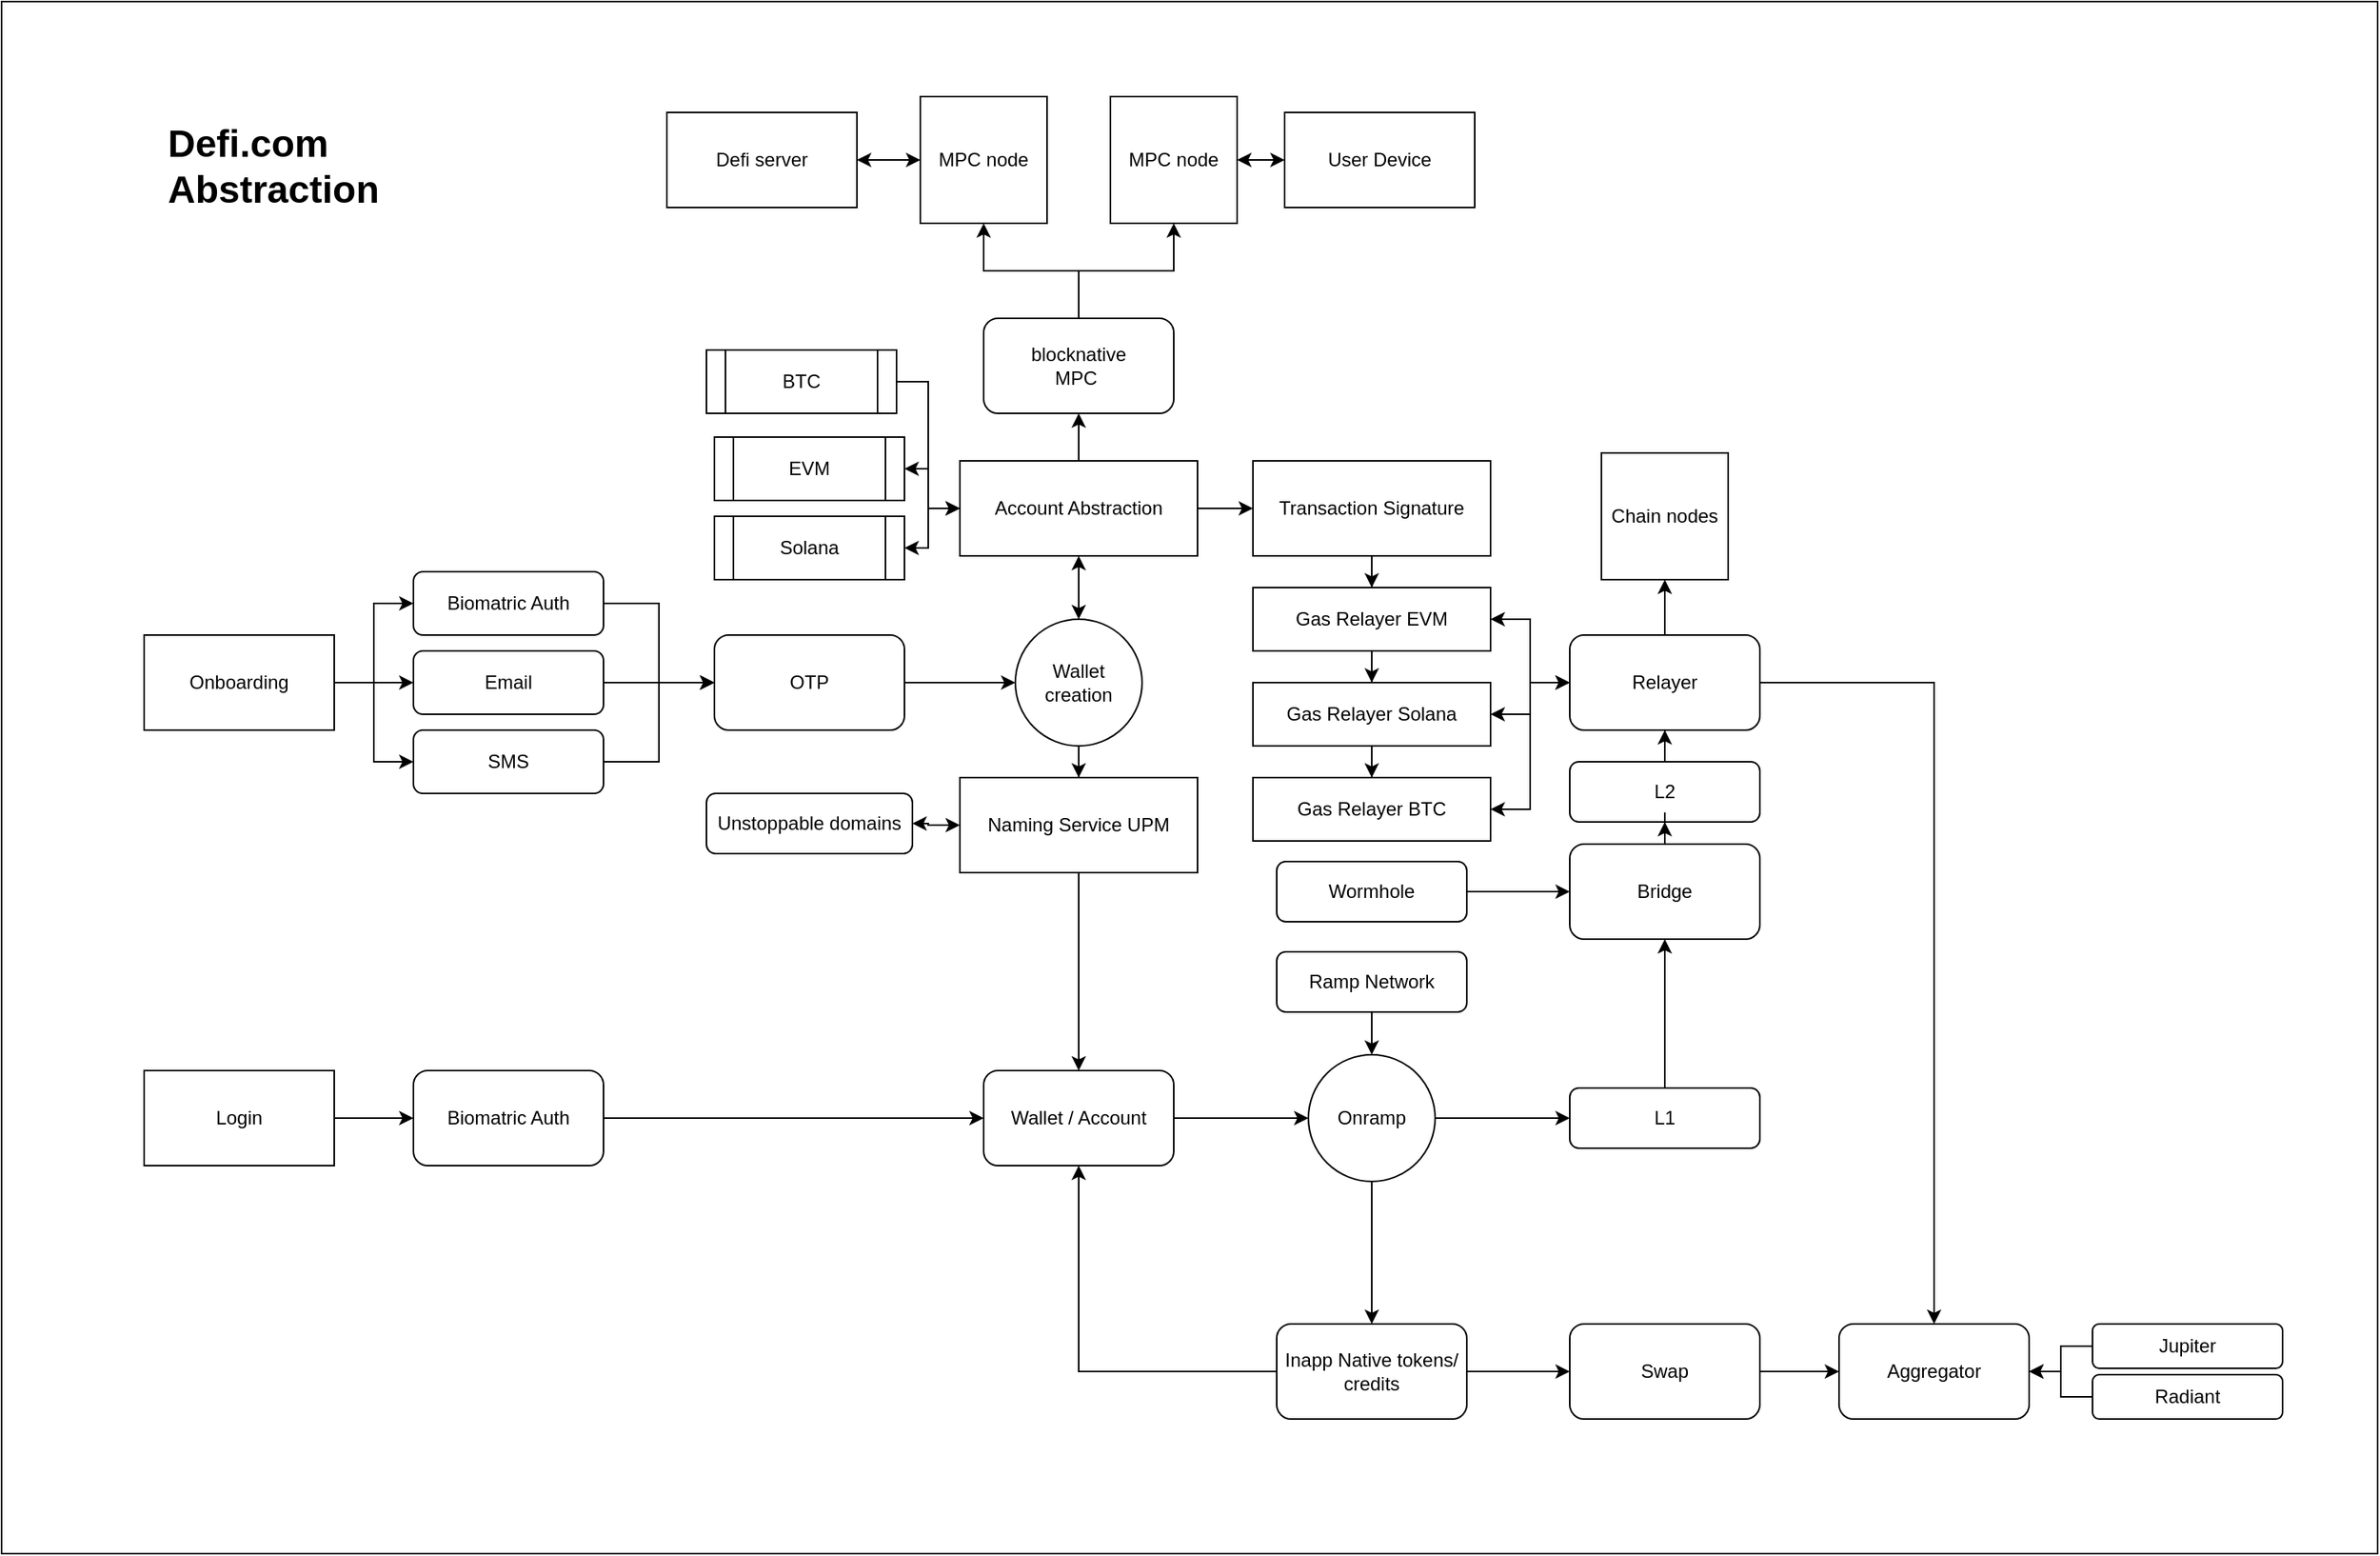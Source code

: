 <mxfile version="23.1.4" type="github">
  <diagram name="Page-1" id="ezRgYsWMNisB0iaWyQ6a">
    <mxGraphModel dx="2432" dy="790" grid="1" gridSize="10" guides="1" tooltips="1" connect="1" arrows="1" fold="1" page="1" pageScale="1" pageWidth="850" pageHeight="1100" math="0" shadow="0">
      <root>
        <mxCell id="0" />
        <mxCell id="1" parent="0" />
        <mxCell id="ZLCHrO8xHaeZ08uBN5op-88" value="" style="rounded=0;whiteSpace=wrap;html=1;" vertex="1" parent="1">
          <mxGeometry x="-20" y="10" width="1500" height="980" as="geometry" />
        </mxCell>
        <mxCell id="ZLCHrO8xHaeZ08uBN5op-10" style="edgeStyle=orthogonalEdgeStyle;rounded=0;orthogonalLoop=1;jettySize=auto;html=1;entryX=0;entryY=0.5;entryDx=0;entryDy=0;" edge="1" parent="1" source="ZLCHrO8xHaeZ08uBN5op-1" target="ZLCHrO8xHaeZ08uBN5op-5">
          <mxGeometry relative="1" as="geometry" />
        </mxCell>
        <mxCell id="ZLCHrO8xHaeZ08uBN5op-11" style="edgeStyle=orthogonalEdgeStyle;rounded=0;orthogonalLoop=1;jettySize=auto;html=1;entryX=0;entryY=0.5;entryDx=0;entryDy=0;" edge="1" parent="1" source="ZLCHrO8xHaeZ08uBN5op-1" target="ZLCHrO8xHaeZ08uBN5op-4">
          <mxGeometry relative="1" as="geometry" />
        </mxCell>
        <mxCell id="ZLCHrO8xHaeZ08uBN5op-46" style="edgeStyle=orthogonalEdgeStyle;rounded=0;orthogonalLoop=1;jettySize=auto;html=1;entryX=0;entryY=0.5;entryDx=0;entryDy=0;" edge="1" parent="1" source="ZLCHrO8xHaeZ08uBN5op-1" target="ZLCHrO8xHaeZ08uBN5op-45">
          <mxGeometry relative="1" as="geometry" />
        </mxCell>
        <mxCell id="ZLCHrO8xHaeZ08uBN5op-1" value="Onboarding" style="rounded=0;whiteSpace=wrap;html=1;" vertex="1" parent="1">
          <mxGeometry x="70" y="410" width="120" height="60" as="geometry" />
        </mxCell>
        <mxCell id="ZLCHrO8xHaeZ08uBN5op-12" style="edgeStyle=orthogonalEdgeStyle;rounded=0;orthogonalLoop=1;jettySize=auto;html=1;entryX=0;entryY=0.5;entryDx=0;entryDy=0;" edge="1" parent="1" source="ZLCHrO8xHaeZ08uBN5op-4" target="ZLCHrO8xHaeZ08uBN5op-8">
          <mxGeometry relative="1" as="geometry" />
        </mxCell>
        <mxCell id="ZLCHrO8xHaeZ08uBN5op-4" value="Email" style="rounded=1;whiteSpace=wrap;html=1;" vertex="1" parent="1">
          <mxGeometry x="240" y="420" width="120" height="40" as="geometry" />
        </mxCell>
        <mxCell id="ZLCHrO8xHaeZ08uBN5op-13" style="edgeStyle=orthogonalEdgeStyle;rounded=0;orthogonalLoop=1;jettySize=auto;html=1;entryX=0;entryY=0.5;entryDx=0;entryDy=0;" edge="1" parent="1" source="ZLCHrO8xHaeZ08uBN5op-5" target="ZLCHrO8xHaeZ08uBN5op-8">
          <mxGeometry relative="1" as="geometry" />
        </mxCell>
        <mxCell id="ZLCHrO8xHaeZ08uBN5op-5" value="Biomatric Auth" style="rounded=1;whiteSpace=wrap;html=1;" vertex="1" parent="1">
          <mxGeometry x="240" y="370" width="120" height="40" as="geometry" />
        </mxCell>
        <mxCell id="ZLCHrO8xHaeZ08uBN5op-14" style="edgeStyle=orthogonalEdgeStyle;rounded=0;orthogonalLoop=1;jettySize=auto;html=1;" edge="1" parent="1" source="ZLCHrO8xHaeZ08uBN5op-8" target="ZLCHrO8xHaeZ08uBN5op-9">
          <mxGeometry relative="1" as="geometry" />
        </mxCell>
        <mxCell id="ZLCHrO8xHaeZ08uBN5op-8" value="OTP" style="rounded=1;whiteSpace=wrap;html=1;" vertex="1" parent="1">
          <mxGeometry x="430" y="410" width="120" height="60" as="geometry" />
        </mxCell>
        <mxCell id="ZLCHrO8xHaeZ08uBN5op-33" value="" style="edgeStyle=orthogonalEdgeStyle;rounded=0;orthogonalLoop=1;jettySize=auto;html=1;" edge="1" parent="1" source="ZLCHrO8xHaeZ08uBN5op-9" target="ZLCHrO8xHaeZ08uBN5op-32">
          <mxGeometry relative="1" as="geometry" />
        </mxCell>
        <mxCell id="ZLCHrO8xHaeZ08uBN5op-40" value="" style="edgeStyle=orthogonalEdgeStyle;rounded=0;orthogonalLoop=1;jettySize=auto;html=1;startArrow=classic;startFill=1;" edge="1" parent="1" source="ZLCHrO8xHaeZ08uBN5op-9" target="ZLCHrO8xHaeZ08uBN5op-35">
          <mxGeometry relative="1" as="geometry" />
        </mxCell>
        <mxCell id="ZLCHrO8xHaeZ08uBN5op-9" value="Wallet&lt;br&gt;creation" style="ellipse;whiteSpace=wrap;html=1;aspect=fixed;" vertex="1" parent="1">
          <mxGeometry x="620" y="400" width="80" height="80" as="geometry" />
        </mxCell>
        <mxCell id="ZLCHrO8xHaeZ08uBN5op-19" style="edgeStyle=orthogonalEdgeStyle;rounded=0;orthogonalLoop=1;jettySize=auto;html=1;entryX=0.5;entryY=1;entryDx=0;entryDy=0;" edge="1" parent="1" source="ZLCHrO8xHaeZ08uBN5op-15" target="ZLCHrO8xHaeZ08uBN5op-17">
          <mxGeometry relative="1" as="geometry" />
        </mxCell>
        <mxCell id="ZLCHrO8xHaeZ08uBN5op-39" style="edgeStyle=orthogonalEdgeStyle;rounded=0;orthogonalLoop=1;jettySize=auto;html=1;entryX=0.5;entryY=1;entryDx=0;entryDy=0;" edge="1" parent="1" source="ZLCHrO8xHaeZ08uBN5op-15" target="ZLCHrO8xHaeZ08uBN5op-16">
          <mxGeometry relative="1" as="geometry" />
        </mxCell>
        <mxCell id="ZLCHrO8xHaeZ08uBN5op-15" value="blocknative&lt;br&gt;MPC&amp;nbsp;" style="rounded=1;whiteSpace=wrap;html=1;" vertex="1" parent="1">
          <mxGeometry x="600" y="210" width="120" height="60" as="geometry" />
        </mxCell>
        <mxCell id="ZLCHrO8xHaeZ08uBN5op-23" value="" style="edgeStyle=orthogonalEdgeStyle;rounded=0;orthogonalLoop=1;jettySize=auto;html=1;startArrow=classic;startFill=1;" edge="1" parent="1" source="ZLCHrO8xHaeZ08uBN5op-16" target="ZLCHrO8xHaeZ08uBN5op-22">
          <mxGeometry relative="1" as="geometry" />
        </mxCell>
        <mxCell id="ZLCHrO8xHaeZ08uBN5op-16" value="MPC node" style="whiteSpace=wrap;html=1;aspect=fixed;" vertex="1" parent="1">
          <mxGeometry x="560" y="70" width="80" height="80" as="geometry" />
        </mxCell>
        <mxCell id="ZLCHrO8xHaeZ08uBN5op-21" value="" style="edgeStyle=orthogonalEdgeStyle;rounded=0;orthogonalLoop=1;jettySize=auto;html=1;startArrow=classic;startFill=1;" edge="1" parent="1" source="ZLCHrO8xHaeZ08uBN5op-17" target="ZLCHrO8xHaeZ08uBN5op-20">
          <mxGeometry relative="1" as="geometry" />
        </mxCell>
        <mxCell id="ZLCHrO8xHaeZ08uBN5op-17" value="MPC node" style="whiteSpace=wrap;html=1;aspect=fixed;" vertex="1" parent="1">
          <mxGeometry x="680" y="70" width="80" height="80" as="geometry" />
        </mxCell>
        <mxCell id="ZLCHrO8xHaeZ08uBN5op-20" value="User Device" style="whiteSpace=wrap;html=1;" vertex="1" parent="1">
          <mxGeometry x="790" y="80" width="120" height="60" as="geometry" />
        </mxCell>
        <mxCell id="ZLCHrO8xHaeZ08uBN5op-22" value="Defi server" style="whiteSpace=wrap;html=1;" vertex="1" parent="1">
          <mxGeometry x="400" y="80" width="120" height="60" as="geometry" />
        </mxCell>
        <mxCell id="ZLCHrO8xHaeZ08uBN5op-30" value="" style="edgeStyle=orthogonalEdgeStyle;rounded=0;orthogonalLoop=1;jettySize=auto;html=1;" edge="1" parent="1" source="ZLCHrO8xHaeZ08uBN5op-25" target="ZLCHrO8xHaeZ08uBN5op-26">
          <mxGeometry relative="1" as="geometry" />
        </mxCell>
        <mxCell id="ZLCHrO8xHaeZ08uBN5op-25" value="Login" style="rounded=0;whiteSpace=wrap;html=1;" vertex="1" parent="1">
          <mxGeometry x="70" y="685" width="120" height="60" as="geometry" />
        </mxCell>
        <mxCell id="ZLCHrO8xHaeZ08uBN5op-29" style="edgeStyle=orthogonalEdgeStyle;rounded=0;orthogonalLoop=1;jettySize=auto;html=1;" edge="1" parent="1" source="ZLCHrO8xHaeZ08uBN5op-26" target="ZLCHrO8xHaeZ08uBN5op-27">
          <mxGeometry relative="1" as="geometry" />
        </mxCell>
        <mxCell id="ZLCHrO8xHaeZ08uBN5op-26" value="Biomatric Auth" style="rounded=1;whiteSpace=wrap;html=1;" vertex="1" parent="1">
          <mxGeometry x="240" y="685" width="120" height="60" as="geometry" />
        </mxCell>
        <mxCell id="ZLCHrO8xHaeZ08uBN5op-60" value="" style="edgeStyle=orthogonalEdgeStyle;rounded=0;orthogonalLoop=1;jettySize=auto;html=1;" edge="1" parent="1" source="ZLCHrO8xHaeZ08uBN5op-27" target="ZLCHrO8xHaeZ08uBN5op-59">
          <mxGeometry relative="1" as="geometry" />
        </mxCell>
        <mxCell id="ZLCHrO8xHaeZ08uBN5op-27" value="Wallet / Account" style="rounded=1;whiteSpace=wrap;html=1;" vertex="1" parent="1">
          <mxGeometry x="600" y="685" width="120" height="60" as="geometry" />
        </mxCell>
        <mxCell id="ZLCHrO8xHaeZ08uBN5op-87" value="" style="edgeStyle=orthogonalEdgeStyle;rounded=0;orthogonalLoop=1;jettySize=auto;html=1;" edge="1" parent="1" source="ZLCHrO8xHaeZ08uBN5op-32" target="ZLCHrO8xHaeZ08uBN5op-27">
          <mxGeometry relative="1" as="geometry" />
        </mxCell>
        <mxCell id="ZLCHrO8xHaeZ08uBN5op-102" value="" style="edgeStyle=orthogonalEdgeStyle;rounded=0;orthogonalLoop=1;jettySize=auto;html=1;startArrow=classic;startFill=1;" edge="1" parent="1" source="ZLCHrO8xHaeZ08uBN5op-32" target="ZLCHrO8xHaeZ08uBN5op-101">
          <mxGeometry relative="1" as="geometry" />
        </mxCell>
        <mxCell id="ZLCHrO8xHaeZ08uBN5op-32" value="Naming Service UPM" style="rounded=0;whiteSpace=wrap;html=1;" vertex="1" parent="1">
          <mxGeometry x="585" y="500" width="150" height="60" as="geometry" />
        </mxCell>
        <mxCell id="ZLCHrO8xHaeZ08uBN5op-36" value="" style="edgeStyle=orthogonalEdgeStyle;rounded=0;orthogonalLoop=1;jettySize=auto;html=1;" edge="1" parent="1" source="ZLCHrO8xHaeZ08uBN5op-35">
          <mxGeometry relative="1" as="geometry">
            <mxPoint x="660" y="270" as="targetPoint" />
          </mxGeometry>
        </mxCell>
        <mxCell id="ZLCHrO8xHaeZ08uBN5op-54" style="edgeStyle=orthogonalEdgeStyle;rounded=0;orthogonalLoop=1;jettySize=auto;html=1;startArrow=classic;startFill=1;" edge="1" parent="1" source="ZLCHrO8xHaeZ08uBN5op-35" target="ZLCHrO8xHaeZ08uBN5op-52">
          <mxGeometry relative="1" as="geometry" />
        </mxCell>
        <mxCell id="ZLCHrO8xHaeZ08uBN5op-55" style="edgeStyle=orthogonalEdgeStyle;rounded=0;orthogonalLoop=1;jettySize=auto;html=1;" edge="1" parent="1" source="ZLCHrO8xHaeZ08uBN5op-35" target="ZLCHrO8xHaeZ08uBN5op-53">
          <mxGeometry relative="1" as="geometry" />
        </mxCell>
        <mxCell id="ZLCHrO8xHaeZ08uBN5op-57" value="" style="edgeStyle=orthogonalEdgeStyle;rounded=0;orthogonalLoop=1;jettySize=auto;html=1;" edge="1" parent="1" source="ZLCHrO8xHaeZ08uBN5op-35" target="ZLCHrO8xHaeZ08uBN5op-56">
          <mxGeometry relative="1" as="geometry" />
        </mxCell>
        <mxCell id="ZLCHrO8xHaeZ08uBN5op-35" value="Account Abstraction" style="rounded=0;whiteSpace=wrap;html=1;" vertex="1" parent="1">
          <mxGeometry x="585" y="300" width="150" height="60" as="geometry" />
        </mxCell>
        <mxCell id="ZLCHrO8xHaeZ08uBN5op-41" value="&lt;h1&gt;Defi.com Abstraction&lt;/h1&gt;" style="text;html=1;spacing=5;spacingTop=-20;whiteSpace=wrap;overflow=hidden;rounded=0;" vertex="1" parent="1">
          <mxGeometry x="80" y="80" width="190" height="70" as="geometry" />
        </mxCell>
        <mxCell id="ZLCHrO8xHaeZ08uBN5op-64" value="" style="edgeStyle=orthogonalEdgeStyle;rounded=0;orthogonalLoop=1;jettySize=auto;html=1;" edge="1" parent="1" source="ZLCHrO8xHaeZ08uBN5op-43" target="ZLCHrO8xHaeZ08uBN5op-63">
          <mxGeometry relative="1" as="geometry" />
        </mxCell>
        <mxCell id="ZLCHrO8xHaeZ08uBN5op-66" style="edgeStyle=orthogonalEdgeStyle;rounded=0;orthogonalLoop=1;jettySize=auto;html=1;entryX=0;entryY=0.5;entryDx=0;entryDy=0;startArrow=classic;startFill=1;" edge="1" parent="1" source="ZLCHrO8xHaeZ08uBN5op-43" target="ZLCHrO8xHaeZ08uBN5op-65">
          <mxGeometry relative="1" as="geometry" />
        </mxCell>
        <mxCell id="ZLCHrO8xHaeZ08uBN5op-43" value="Gas Relayer EVM" style="rounded=0;whiteSpace=wrap;html=1;" vertex="1" parent="1">
          <mxGeometry x="770" y="380" width="150" height="40" as="geometry" />
        </mxCell>
        <mxCell id="ZLCHrO8xHaeZ08uBN5op-47" style="edgeStyle=orthogonalEdgeStyle;rounded=0;orthogonalLoop=1;jettySize=auto;html=1;entryX=0;entryY=0.5;entryDx=0;entryDy=0;" edge="1" parent="1" source="ZLCHrO8xHaeZ08uBN5op-45" target="ZLCHrO8xHaeZ08uBN5op-8">
          <mxGeometry relative="1" as="geometry" />
        </mxCell>
        <mxCell id="ZLCHrO8xHaeZ08uBN5op-45" value="SMS" style="rounded=1;whiteSpace=wrap;html=1;" vertex="1" parent="1">
          <mxGeometry x="240" y="470" width="120" height="40" as="geometry" />
        </mxCell>
        <mxCell id="ZLCHrO8xHaeZ08uBN5op-52" value="EVM" style="shape=process;whiteSpace=wrap;html=1;backgroundOutline=1;" vertex="1" parent="1">
          <mxGeometry x="430" y="285" width="120" height="40" as="geometry" />
        </mxCell>
        <mxCell id="ZLCHrO8xHaeZ08uBN5op-53" value="Solana" style="shape=process;whiteSpace=wrap;html=1;backgroundOutline=1;" vertex="1" parent="1">
          <mxGeometry x="430" y="335" width="120" height="40" as="geometry" />
        </mxCell>
        <mxCell id="ZLCHrO8xHaeZ08uBN5op-58" value="" style="edgeStyle=orthogonalEdgeStyle;rounded=0;orthogonalLoop=1;jettySize=auto;html=1;" edge="1" parent="1" source="ZLCHrO8xHaeZ08uBN5op-56" target="ZLCHrO8xHaeZ08uBN5op-43">
          <mxGeometry relative="1" as="geometry" />
        </mxCell>
        <mxCell id="ZLCHrO8xHaeZ08uBN5op-56" value="Transaction Signature" style="rounded=0;whiteSpace=wrap;html=1;" vertex="1" parent="1">
          <mxGeometry x="770" y="300" width="150" height="60" as="geometry" />
        </mxCell>
        <mxCell id="ZLCHrO8xHaeZ08uBN5op-62" value="" style="edgeStyle=orthogonalEdgeStyle;rounded=0;orthogonalLoop=1;jettySize=auto;html=1;" edge="1" parent="1" source="ZLCHrO8xHaeZ08uBN5op-59" target="ZLCHrO8xHaeZ08uBN5op-61">
          <mxGeometry relative="1" as="geometry" />
        </mxCell>
        <mxCell id="ZLCHrO8xHaeZ08uBN5op-69" value="" style="edgeStyle=orthogonalEdgeStyle;rounded=0;orthogonalLoop=1;jettySize=auto;html=1;" edge="1" parent="1" source="ZLCHrO8xHaeZ08uBN5op-59" target="ZLCHrO8xHaeZ08uBN5op-68">
          <mxGeometry relative="1" as="geometry" />
        </mxCell>
        <mxCell id="ZLCHrO8xHaeZ08uBN5op-59" value="Onramp" style="ellipse;whiteSpace=wrap;html=1;rounded=1;" vertex="1" parent="1">
          <mxGeometry x="805" y="675" width="80" height="80" as="geometry" />
        </mxCell>
        <mxCell id="ZLCHrO8xHaeZ08uBN5op-83" value="" style="edgeStyle=orthogonalEdgeStyle;rounded=0;orthogonalLoop=1;jettySize=auto;html=1;" edge="1" parent="1" source="ZLCHrO8xHaeZ08uBN5op-61" target="ZLCHrO8xHaeZ08uBN5op-75">
          <mxGeometry relative="1" as="geometry" />
        </mxCell>
        <mxCell id="ZLCHrO8xHaeZ08uBN5op-86" style="edgeStyle=orthogonalEdgeStyle;rounded=0;orthogonalLoop=1;jettySize=auto;html=1;entryX=0.5;entryY=1;entryDx=0;entryDy=0;" edge="1" parent="1" source="ZLCHrO8xHaeZ08uBN5op-61" target="ZLCHrO8xHaeZ08uBN5op-27">
          <mxGeometry relative="1" as="geometry" />
        </mxCell>
        <mxCell id="ZLCHrO8xHaeZ08uBN5op-61" value="Inapp Native tokens/ credits" style="rounded=1;whiteSpace=wrap;html=1;" vertex="1" parent="1">
          <mxGeometry x="785" y="845" width="120" height="60" as="geometry" />
        </mxCell>
        <mxCell id="ZLCHrO8xHaeZ08uBN5op-67" style="edgeStyle=orthogonalEdgeStyle;rounded=0;orthogonalLoop=1;jettySize=auto;html=1;entryX=0;entryY=0.5;entryDx=0;entryDy=0;startArrow=classic;startFill=1;" edge="1" parent="1" source="ZLCHrO8xHaeZ08uBN5op-63" target="ZLCHrO8xHaeZ08uBN5op-65">
          <mxGeometry relative="1" as="geometry" />
        </mxCell>
        <mxCell id="ZLCHrO8xHaeZ08uBN5op-96" value="" style="edgeStyle=orthogonalEdgeStyle;rounded=0;orthogonalLoop=1;jettySize=auto;html=1;" edge="1" parent="1" source="ZLCHrO8xHaeZ08uBN5op-63" target="ZLCHrO8xHaeZ08uBN5op-95">
          <mxGeometry relative="1" as="geometry" />
        </mxCell>
        <mxCell id="ZLCHrO8xHaeZ08uBN5op-63" value="Gas Relayer Solana" style="rounded=0;whiteSpace=wrap;html=1;" vertex="1" parent="1">
          <mxGeometry x="770" y="440" width="150" height="40" as="geometry" />
        </mxCell>
        <mxCell id="ZLCHrO8xHaeZ08uBN5op-85" style="edgeStyle=orthogonalEdgeStyle;rounded=0;orthogonalLoop=1;jettySize=auto;html=1;" edge="1" parent="1" source="ZLCHrO8xHaeZ08uBN5op-65" target="ZLCHrO8xHaeZ08uBN5op-76">
          <mxGeometry relative="1" as="geometry" />
        </mxCell>
        <mxCell id="ZLCHrO8xHaeZ08uBN5op-94" value="" style="edgeStyle=orthogonalEdgeStyle;rounded=0;orthogonalLoop=1;jettySize=auto;html=1;" edge="1" parent="1" source="ZLCHrO8xHaeZ08uBN5op-65" target="ZLCHrO8xHaeZ08uBN5op-93">
          <mxGeometry relative="1" as="geometry" />
        </mxCell>
        <mxCell id="ZLCHrO8xHaeZ08uBN5op-97" style="edgeStyle=orthogonalEdgeStyle;rounded=0;orthogonalLoop=1;jettySize=auto;html=1;entryX=1;entryY=0.5;entryDx=0;entryDy=0;" edge="1" parent="1" source="ZLCHrO8xHaeZ08uBN5op-65" target="ZLCHrO8xHaeZ08uBN5op-95">
          <mxGeometry relative="1" as="geometry" />
        </mxCell>
        <mxCell id="ZLCHrO8xHaeZ08uBN5op-65" value="Relayer" style="rounded=1;whiteSpace=wrap;html=1;" vertex="1" parent="1">
          <mxGeometry x="970" y="410" width="120" height="60" as="geometry" />
        </mxCell>
        <mxCell id="ZLCHrO8xHaeZ08uBN5op-105" style="edgeStyle=orthogonalEdgeStyle;rounded=0;orthogonalLoop=1;jettySize=auto;html=1;entryX=0.5;entryY=1;entryDx=0;entryDy=0;" edge="1" parent="1" source="ZLCHrO8xHaeZ08uBN5op-68" target="ZLCHrO8xHaeZ08uBN5op-71">
          <mxGeometry relative="1" as="geometry" />
        </mxCell>
        <mxCell id="ZLCHrO8xHaeZ08uBN5op-68" value="L1" style="whiteSpace=wrap;html=1;rounded=1;" vertex="1" parent="1">
          <mxGeometry x="970" y="696" width="120" height="38" as="geometry" />
        </mxCell>
        <mxCell id="ZLCHrO8xHaeZ08uBN5op-74" value="" style="edgeStyle=orthogonalEdgeStyle;rounded=0;orthogonalLoop=1;jettySize=auto;html=1;" edge="1" parent="1" source="ZLCHrO8xHaeZ08uBN5op-70" target="ZLCHrO8xHaeZ08uBN5op-65">
          <mxGeometry relative="1" as="geometry" />
        </mxCell>
        <mxCell id="ZLCHrO8xHaeZ08uBN5op-70" value="L2" style="whiteSpace=wrap;html=1;rounded=1;" vertex="1" parent="1">
          <mxGeometry x="970" y="490" width="120" height="38" as="geometry" />
        </mxCell>
        <mxCell id="ZLCHrO8xHaeZ08uBN5op-73" value="" style="edgeStyle=orthogonalEdgeStyle;rounded=0;orthogonalLoop=1;jettySize=auto;html=1;" edge="1" parent="1" source="ZLCHrO8xHaeZ08uBN5op-71" target="ZLCHrO8xHaeZ08uBN5op-70">
          <mxGeometry relative="1" as="geometry" />
        </mxCell>
        <mxCell id="ZLCHrO8xHaeZ08uBN5op-71" value="Bridge" style="rounded=1;whiteSpace=wrap;html=1;" vertex="1" parent="1">
          <mxGeometry x="970" y="542" width="120" height="60" as="geometry" />
        </mxCell>
        <mxCell id="ZLCHrO8xHaeZ08uBN5op-84" value="" style="edgeStyle=orthogonalEdgeStyle;rounded=0;orthogonalLoop=1;jettySize=auto;html=1;" edge="1" parent="1" source="ZLCHrO8xHaeZ08uBN5op-75" target="ZLCHrO8xHaeZ08uBN5op-76">
          <mxGeometry relative="1" as="geometry" />
        </mxCell>
        <mxCell id="ZLCHrO8xHaeZ08uBN5op-75" value="Swap" style="rounded=1;whiteSpace=wrap;html=1;" vertex="1" parent="1">
          <mxGeometry x="970" y="845" width="120" height="60" as="geometry" />
        </mxCell>
        <mxCell id="ZLCHrO8xHaeZ08uBN5op-76" value="Aggregator" style="rounded=1;whiteSpace=wrap;html=1;" vertex="1" parent="1">
          <mxGeometry x="1140" y="845" width="120" height="60" as="geometry" />
        </mxCell>
        <mxCell id="ZLCHrO8xHaeZ08uBN5op-81" value="" style="edgeStyle=orthogonalEdgeStyle;rounded=0;orthogonalLoop=1;jettySize=auto;html=1;" edge="1" parent="1" source="ZLCHrO8xHaeZ08uBN5op-77" target="ZLCHrO8xHaeZ08uBN5op-76">
          <mxGeometry relative="1" as="geometry" />
        </mxCell>
        <mxCell id="ZLCHrO8xHaeZ08uBN5op-77" value="Jupiter" style="whiteSpace=wrap;html=1;rounded=1;" vertex="1" parent="1">
          <mxGeometry x="1300" y="845" width="120" height="28" as="geometry" />
        </mxCell>
        <mxCell id="ZLCHrO8xHaeZ08uBN5op-82" value="" style="edgeStyle=orthogonalEdgeStyle;rounded=0;orthogonalLoop=1;jettySize=auto;html=1;" edge="1" parent="1" source="ZLCHrO8xHaeZ08uBN5op-78" target="ZLCHrO8xHaeZ08uBN5op-76">
          <mxGeometry relative="1" as="geometry" />
        </mxCell>
        <mxCell id="ZLCHrO8xHaeZ08uBN5op-78" value="Radiant" style="whiteSpace=wrap;html=1;rounded=1;" vertex="1" parent="1">
          <mxGeometry x="1300" y="877" width="120" height="28" as="geometry" />
        </mxCell>
        <mxCell id="ZLCHrO8xHaeZ08uBN5op-92" value="" style="edgeStyle=orthogonalEdgeStyle;rounded=0;orthogonalLoop=1;jettySize=auto;html=1;" edge="1" parent="1" source="ZLCHrO8xHaeZ08uBN5op-90" target="ZLCHrO8xHaeZ08uBN5op-71">
          <mxGeometry relative="1" as="geometry" />
        </mxCell>
        <mxCell id="ZLCHrO8xHaeZ08uBN5op-90" value="Wormhole" style="whiteSpace=wrap;html=1;rounded=1;" vertex="1" parent="1">
          <mxGeometry x="785" y="553" width="120" height="38" as="geometry" />
        </mxCell>
        <mxCell id="ZLCHrO8xHaeZ08uBN5op-93" value="Chain nodes" style="whiteSpace=wrap;html=1;aspect=fixed;" vertex="1" parent="1">
          <mxGeometry x="990" y="295" width="80" height="80" as="geometry" />
        </mxCell>
        <mxCell id="ZLCHrO8xHaeZ08uBN5op-95" value="Gas Relayer BTC" style="rounded=0;whiteSpace=wrap;html=1;" vertex="1" parent="1">
          <mxGeometry x="770" y="500" width="150" height="40" as="geometry" />
        </mxCell>
        <mxCell id="ZLCHrO8xHaeZ08uBN5op-100" style="edgeStyle=orthogonalEdgeStyle;rounded=0;orthogonalLoop=1;jettySize=auto;html=1;entryX=0;entryY=0.5;entryDx=0;entryDy=0;" edge="1" parent="1" source="ZLCHrO8xHaeZ08uBN5op-98" target="ZLCHrO8xHaeZ08uBN5op-35">
          <mxGeometry relative="1" as="geometry" />
        </mxCell>
        <mxCell id="ZLCHrO8xHaeZ08uBN5op-98" value="BTC" style="shape=process;whiteSpace=wrap;html=1;backgroundOutline=1;" vertex="1" parent="1">
          <mxGeometry x="425" y="230" width="120" height="40" as="geometry" />
        </mxCell>
        <mxCell id="ZLCHrO8xHaeZ08uBN5op-101" value="Unstoppable domains" style="whiteSpace=wrap;html=1;rounded=1;" vertex="1" parent="1">
          <mxGeometry x="425" y="510" width="130" height="38" as="geometry" />
        </mxCell>
        <mxCell id="ZLCHrO8xHaeZ08uBN5op-104" value="" style="edgeStyle=orthogonalEdgeStyle;rounded=0;orthogonalLoop=1;jettySize=auto;html=1;" edge="1" parent="1" source="ZLCHrO8xHaeZ08uBN5op-103" target="ZLCHrO8xHaeZ08uBN5op-59">
          <mxGeometry relative="1" as="geometry" />
        </mxCell>
        <mxCell id="ZLCHrO8xHaeZ08uBN5op-103" value="Ramp Network" style="whiteSpace=wrap;html=1;rounded=1;" vertex="1" parent="1">
          <mxGeometry x="785" y="610" width="120" height="38" as="geometry" />
        </mxCell>
      </root>
    </mxGraphModel>
  </diagram>
</mxfile>

